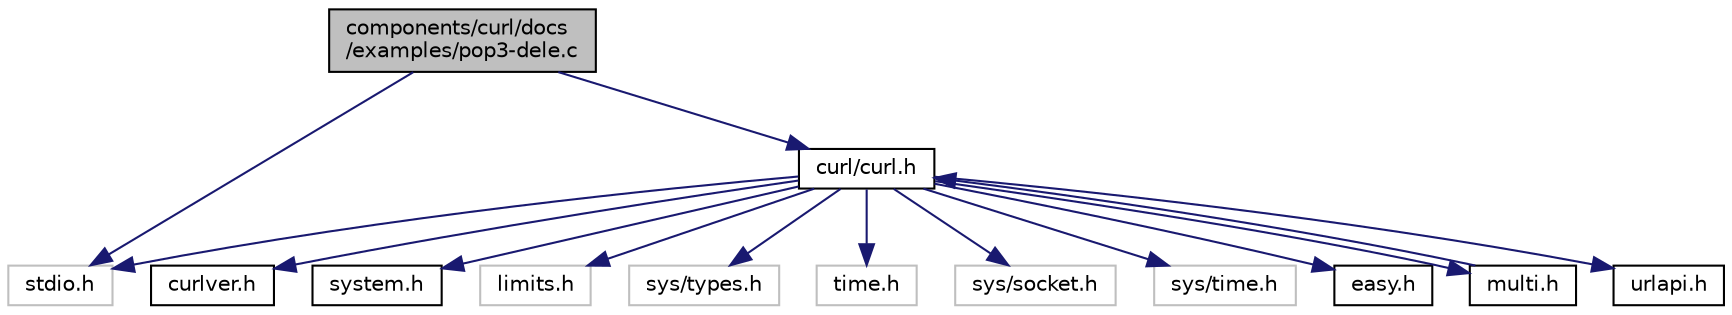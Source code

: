 digraph "components/curl/docs/examples/pop3-dele.c"
{
  edge [fontname="Helvetica",fontsize="10",labelfontname="Helvetica",labelfontsize="10"];
  node [fontname="Helvetica",fontsize="10",shape=record];
  Node0 [label="components/curl/docs\l/examples/pop3-dele.c",height=0.2,width=0.4,color="black", fillcolor="grey75", style="filled", fontcolor="black"];
  Node0 -> Node1 [color="midnightblue",fontsize="10",style="solid",fontname="Helvetica"];
  Node1 [label="stdio.h",height=0.2,width=0.4,color="grey75", fillcolor="white", style="filled"];
  Node0 -> Node2 [color="midnightblue",fontsize="10",style="solid",fontname="Helvetica"];
  Node2 [label="curl/curl.h",height=0.2,width=0.4,color="black", fillcolor="white", style="filled",URL="$curl_8h.html"];
  Node2 -> Node3 [color="midnightblue",fontsize="10",style="solid",fontname="Helvetica"];
  Node3 [label="curlver.h",height=0.2,width=0.4,color="black", fillcolor="white", style="filled",URL="$curlver_8h.html"];
  Node2 -> Node4 [color="midnightblue",fontsize="10",style="solid",fontname="Helvetica"];
  Node4 [label="system.h",height=0.2,width=0.4,color="black", fillcolor="white", style="filled",URL="$components_2curl_2include_2curl_2_system_8h.html"];
  Node2 -> Node1 [color="midnightblue",fontsize="10",style="solid",fontname="Helvetica"];
  Node2 -> Node5 [color="midnightblue",fontsize="10",style="solid",fontname="Helvetica"];
  Node5 [label="limits.h",height=0.2,width=0.4,color="grey75", fillcolor="white", style="filled"];
  Node2 -> Node6 [color="midnightblue",fontsize="10",style="solid",fontname="Helvetica"];
  Node6 [label="sys/types.h",height=0.2,width=0.4,color="grey75", fillcolor="white", style="filled"];
  Node2 -> Node7 [color="midnightblue",fontsize="10",style="solid",fontname="Helvetica"];
  Node7 [label="time.h",height=0.2,width=0.4,color="grey75", fillcolor="white", style="filled"];
  Node2 -> Node8 [color="midnightblue",fontsize="10",style="solid",fontname="Helvetica"];
  Node8 [label="sys/socket.h",height=0.2,width=0.4,color="grey75", fillcolor="white", style="filled"];
  Node2 -> Node9 [color="midnightblue",fontsize="10",style="solid",fontname="Helvetica"];
  Node9 [label="sys/time.h",height=0.2,width=0.4,color="grey75", fillcolor="white", style="filled"];
  Node2 -> Node10 [color="midnightblue",fontsize="10",style="solid",fontname="Helvetica"];
  Node10 [label="easy.h",height=0.2,width=0.4,color="black", fillcolor="white", style="filled",URL="$easy_8h.html"];
  Node2 -> Node11 [color="midnightblue",fontsize="10",style="solid",fontname="Helvetica"];
  Node11 [label="multi.h",height=0.2,width=0.4,color="black", fillcolor="white", style="filled",URL="$multi_8h.html"];
  Node11 -> Node2 [color="midnightblue",fontsize="10",style="solid",fontname="Helvetica"];
  Node2 -> Node12 [color="midnightblue",fontsize="10",style="solid",fontname="Helvetica"];
  Node12 [label="urlapi.h",height=0.2,width=0.4,color="black", fillcolor="white", style="filled",URL="$urlapi_8h.html"];
}
